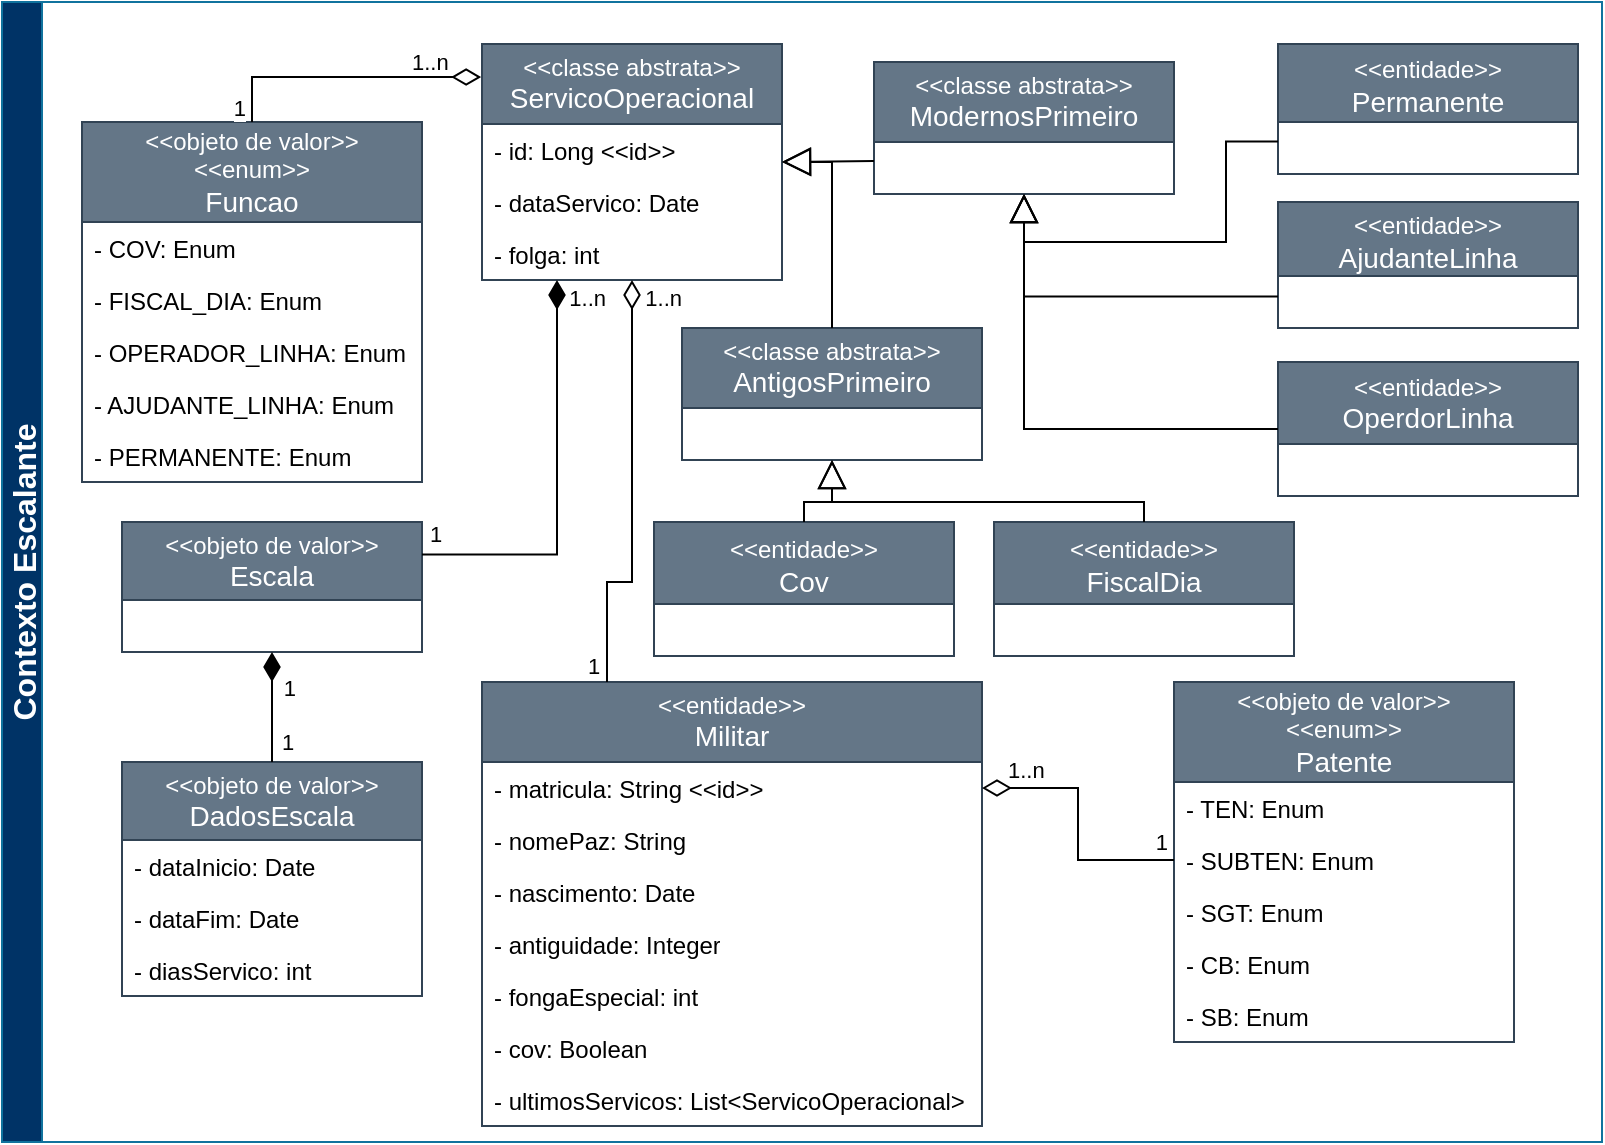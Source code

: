 <mxfile version="27.0.9">
  <diagram name="Página-1" id="mJ_B0rPFDPpI5rhPjDGr">
    <mxGraphModel dx="1141" dy="670" grid="1" gridSize="10" guides="1" tooltips="1" connect="1" arrows="1" fold="1" page="1" pageScale="1" pageWidth="827" pageHeight="1169" math="0" shadow="0">
      <root>
        <mxCell id="0" />
        <mxCell id="1" parent="0" />
        <mxCell id="JYxsRkKmfjCoyZlYvtPY-12" value="&lt;div&gt;&lt;div&gt;&lt;span style=&quot;background-color: transparent;&quot;&gt;&lt;font style=&quot;color: rgb(255, 255, 255);&quot;&gt;&amp;lt;&amp;lt;entidade&amp;gt;&amp;gt;&lt;/font&gt;&lt;/span&gt;&lt;/div&gt;&lt;font style=&quot;font-size: 14px; color: rgb(255, 255, 255);&quot;&gt;&lt;/font&gt;&lt;div&gt;&lt;span style=&quot;font-size: 14px; background-color: transparent;&quot;&gt;&lt;font style=&quot;color: rgb(255, 255, 255);&quot;&gt;Militar&lt;/font&gt;&lt;/span&gt;&lt;/div&gt;&lt;/div&gt;" style="swimlane;fontStyle=0;childLayout=stackLayout;horizontal=1;startSize=40;fillColor=#647687;horizontalStack=0;resizeParent=1;resizeParentMax=0;resizeLast=0;collapsible=1;marginBottom=0;whiteSpace=wrap;html=1;fontColor=#ffffff;strokeColor=#314354;" parent="1" vertex="1">
          <mxGeometry x="254" y="350" width="250" height="222" as="geometry" />
        </mxCell>
        <mxCell id="63Evb4M67FqfuCzrcVg2-36" value="- matricula: String &amp;lt;&amp;lt;id&amp;gt;&amp;gt;" style="text;strokeColor=none;fillColor=none;align=left;verticalAlign=top;spacingLeft=4;spacingRight=4;overflow=hidden;rotatable=0;points=[[0,0.5],[1,0.5]];portConstraint=eastwest;whiteSpace=wrap;html=1;" vertex="1" parent="JYxsRkKmfjCoyZlYvtPY-12">
          <mxGeometry y="40" width="250" height="26" as="geometry" />
        </mxCell>
        <mxCell id="63Evb4M67FqfuCzrcVg2-37" value="- nomePaz: String" style="text;strokeColor=none;fillColor=none;align=left;verticalAlign=top;spacingLeft=4;spacingRight=4;overflow=hidden;rotatable=0;points=[[0,0.5],[1,0.5]];portConstraint=eastwest;whiteSpace=wrap;html=1;" vertex="1" parent="JYxsRkKmfjCoyZlYvtPY-12">
          <mxGeometry y="66" width="250" height="26" as="geometry" />
        </mxCell>
        <mxCell id="63Evb4M67FqfuCzrcVg2-38" value="- nascimento: Date" style="text;strokeColor=none;fillColor=none;align=left;verticalAlign=top;spacingLeft=4;spacingRight=4;overflow=hidden;rotatable=0;points=[[0,0.5],[1,0.5]];portConstraint=eastwest;whiteSpace=wrap;html=1;" vertex="1" parent="JYxsRkKmfjCoyZlYvtPY-12">
          <mxGeometry y="92" width="250" height="26" as="geometry" />
        </mxCell>
        <mxCell id="63Evb4M67FqfuCzrcVg2-39" value="- antiguidade: Integer" style="text;strokeColor=none;fillColor=none;align=left;verticalAlign=top;spacingLeft=4;spacingRight=4;overflow=hidden;rotatable=0;points=[[0,0.5],[1,0.5]];portConstraint=eastwest;whiteSpace=wrap;html=1;" vertex="1" parent="JYxsRkKmfjCoyZlYvtPY-12">
          <mxGeometry y="118" width="250" height="26" as="geometry" />
        </mxCell>
        <mxCell id="63Evb4M67FqfuCzrcVg2-40" value="- fongaEspecial: int" style="text;strokeColor=none;fillColor=none;align=left;verticalAlign=top;spacingLeft=4;spacingRight=4;overflow=hidden;rotatable=0;points=[[0,0.5],[1,0.5]];portConstraint=eastwest;whiteSpace=wrap;html=1;" vertex="1" parent="JYxsRkKmfjCoyZlYvtPY-12">
          <mxGeometry y="144" width="250" height="26" as="geometry" />
        </mxCell>
        <mxCell id="63Evb4M67FqfuCzrcVg2-41" value="- cov: Boolean" style="text;strokeColor=none;fillColor=none;align=left;verticalAlign=top;spacingLeft=4;spacingRight=4;overflow=hidden;rotatable=0;points=[[0,0.5],[1,0.5]];portConstraint=eastwest;whiteSpace=wrap;html=1;" vertex="1" parent="JYxsRkKmfjCoyZlYvtPY-12">
          <mxGeometry y="170" width="250" height="26" as="geometry" />
        </mxCell>
        <mxCell id="63Evb4M67FqfuCzrcVg2-42" value="- ultimosServicos: List&amp;lt;ServicoOperacional&amp;gt;" style="text;strokeColor=none;fillColor=none;align=left;verticalAlign=top;spacingLeft=4;spacingRight=4;overflow=hidden;rotatable=0;points=[[0,0.5],[1,0.5]];portConstraint=eastwest;whiteSpace=wrap;html=1;" vertex="1" parent="JYxsRkKmfjCoyZlYvtPY-12">
          <mxGeometry y="196" width="250" height="26" as="geometry" />
        </mxCell>
        <mxCell id="GjpR1vbcMMokd3FTTjFa-43" value="&lt;div&gt;&amp;lt;&amp;lt;classe abstrata&amp;gt;&amp;gt;&lt;/div&gt;&lt;div&gt;&lt;font style=&quot;font-size: 14px;&quot;&gt;ServicoOperacional&lt;/font&gt;&lt;/div&gt;" style="swimlane;fontStyle=0;childLayout=stackLayout;horizontal=1;startSize=40;fillColor=#647687;horizontalStack=0;resizeParent=1;resizeParentMax=0;resizeLast=0;collapsible=1;marginBottom=0;whiteSpace=wrap;html=1;fontColor=#ffffff;strokeColor=#314354;" parent="1" vertex="1">
          <mxGeometry x="254" y="31" width="150" height="118" as="geometry" />
        </mxCell>
        <mxCell id="63Evb4M67FqfuCzrcVg2-2" value="- id: Long &amp;lt;&amp;lt;id&amp;gt;&amp;gt;" style="text;strokeColor=none;fillColor=none;align=left;verticalAlign=top;spacingLeft=4;spacingRight=4;overflow=hidden;rotatable=0;points=[[0,0.5],[1,0.5]];portConstraint=eastwest;whiteSpace=wrap;html=1;" vertex="1" parent="GjpR1vbcMMokd3FTTjFa-43">
          <mxGeometry y="40" width="150" height="26" as="geometry" />
        </mxCell>
        <mxCell id="63Evb4M67FqfuCzrcVg2-5" value="- dataServico: Date" style="text;strokeColor=none;fillColor=none;align=left;verticalAlign=top;spacingLeft=4;spacingRight=4;overflow=hidden;rotatable=0;points=[[0,0.5],[1,0.5]];portConstraint=eastwest;whiteSpace=wrap;html=1;" vertex="1" parent="GjpR1vbcMMokd3FTTjFa-43">
          <mxGeometry y="66" width="150" height="26" as="geometry" />
        </mxCell>
        <mxCell id="63Evb4M67FqfuCzrcVg2-3" value="- folga: int" style="text;strokeColor=none;fillColor=none;align=left;verticalAlign=top;spacingLeft=4;spacingRight=4;overflow=hidden;rotatable=0;points=[[0,0.5],[1,0.5]];portConstraint=eastwest;whiteSpace=wrap;html=1;" vertex="1" parent="GjpR1vbcMMokd3FTTjFa-43">
          <mxGeometry y="92" width="150" height="26" as="geometry" />
        </mxCell>
        <mxCell id="GjpR1vbcMMokd3FTTjFa-50" value="&lt;font style=&quot;font-size: 14px;&quot;&gt;&lt;span style=&quot;font-size: 12px;&quot;&gt;&amp;lt;&amp;lt;entidade&amp;gt;&amp;gt;&lt;/span&gt;&lt;br style=&quot;font-size: 12px;&quot;&gt;Cov&lt;/font&gt;" style="swimlane;fontStyle=0;childLayout=stackLayout;horizontal=1;startSize=41;fillColor=#647687;horizontalStack=0;resizeParent=1;resizeParentMax=0;resizeLast=0;collapsible=1;marginBottom=0;whiteSpace=wrap;html=1;fontColor=#ffffff;strokeColor=#314354;" parent="1" vertex="1">
          <mxGeometry x="340" y="270" width="150" height="67" as="geometry" />
        </mxCell>
        <mxCell id="GjpR1vbcMMokd3FTTjFa-52" value="&lt;font style=&quot;font-size: 14px;&quot;&gt;&lt;span style=&quot;font-size: 12px;&quot;&gt;&amp;lt;&amp;lt;entidade&amp;gt;&amp;gt;&lt;/span&gt;&lt;br style=&quot;font-size: 12px;&quot;&gt;FiscalDia&lt;/font&gt;" style="swimlane;fontStyle=0;childLayout=stackLayout;horizontal=1;startSize=41;fillColor=#647687;horizontalStack=0;resizeParent=1;resizeParentMax=0;resizeLast=0;collapsible=1;marginBottom=0;whiteSpace=wrap;html=1;fontColor=#ffffff;strokeColor=#314354;" parent="1" vertex="1">
          <mxGeometry x="510" y="270" width="150" height="67" as="geometry" />
        </mxCell>
        <mxCell id="GjpR1vbcMMokd3FTTjFa-53" value="&amp;lt;&amp;lt;entidade&amp;gt;&amp;gt;&lt;br&gt;&lt;div&gt;&lt;span style=&quot;font-size: 14px;&quot;&gt;OperdorLinha&lt;/span&gt;&lt;/div&gt;" style="swimlane;fontStyle=0;childLayout=stackLayout;horizontal=1;startSize=41;fillColor=#647687;horizontalStack=0;resizeParent=1;resizeParentMax=0;resizeLast=0;collapsible=1;marginBottom=0;whiteSpace=wrap;html=1;fontColor=#ffffff;strokeColor=#314354;" parent="1" vertex="1">
          <mxGeometry x="652" y="190" width="150" height="67" as="geometry" />
        </mxCell>
        <mxCell id="GjpR1vbcMMokd3FTTjFa-54" value="&lt;font style=&quot;font-size: 14px;&quot;&gt;&lt;span style=&quot;font-size: 12px;&quot;&gt;&amp;lt;&amp;lt;entidade&amp;gt;&amp;gt;&lt;/span&gt;&lt;br style=&quot;font-size: 12px;&quot;&gt;AjudanteLinha&lt;/font&gt;" style="swimlane;fontStyle=0;childLayout=stackLayout;horizontal=1;startSize=37;fillColor=#647687;horizontalStack=0;resizeParent=1;resizeParentMax=0;resizeLast=0;collapsible=1;marginBottom=0;whiteSpace=wrap;html=1;fontColor=#ffffff;strokeColor=#314354;" parent="1" vertex="1">
          <mxGeometry x="652" y="110" width="150" height="63" as="geometry" />
        </mxCell>
        <mxCell id="GjpR1vbcMMokd3FTTjFa-55" value="&lt;font style=&quot;font-size: 14px;&quot;&gt;&lt;span style=&quot;font-size: 12px;&quot;&gt;&amp;lt;&amp;lt;entidade&amp;gt;&amp;gt;&lt;/span&gt;&lt;br style=&quot;font-size: 12px;&quot;&gt;Permanente&lt;/font&gt;" style="swimlane;fontStyle=0;childLayout=stackLayout;horizontal=1;startSize=39;fillColor=#647687;horizontalStack=0;resizeParent=1;resizeParentMax=0;resizeLast=0;collapsible=1;marginBottom=0;whiteSpace=wrap;html=1;fontColor=#ffffff;strokeColor=#314354;" parent="1" vertex="1">
          <mxGeometry x="652" y="31" width="150" height="65" as="geometry" />
        </mxCell>
        <mxCell id="GjpR1vbcMMokd3FTTjFa-59" value="" style="endArrow=block;html=1;endSize=12;startArrow=none;startSize=12;startFill=0;edgeStyle=orthogonalEdgeStyle;rounded=0;exitX=0;exitY=0.75;exitDx=0;exitDy=0;endFill=0;entryX=0.5;entryY=1;entryDx=0;entryDy=0;" parent="1" source="GjpR1vbcMMokd3FTTjFa-54" target="63Evb4M67FqfuCzrcVg2-23" edge="1">
          <mxGeometry relative="1" as="geometry">
            <mxPoint x="662" y="70" as="sourcePoint" />
            <mxPoint x="420" y="61" as="targetPoint" />
          </mxGeometry>
        </mxCell>
        <mxCell id="GjpR1vbcMMokd3FTTjFa-96" value="" style="endArrow=diamondThin;html=1;endSize=12;startArrow=none;startSize=14;startFill=0;edgeStyle=orthogonalEdgeStyle;rounded=0;endFill=0;exitX=0.25;exitY=0;exitDx=0;exitDy=0;entryX=0.5;entryY=1;entryDx=0;entryDy=0;" parent="1" source="JYxsRkKmfjCoyZlYvtPY-12" target="GjpR1vbcMMokd3FTTjFa-43" edge="1">
          <mxGeometry relative="1" as="geometry">
            <mxPoint x="321.98" y="440" as="sourcePoint" />
            <mxPoint x="338.48" y="149.0" as="targetPoint" />
            <Array as="points">
              <mxPoint x="316" y="300" />
              <mxPoint x="329" y="300" />
            </Array>
          </mxGeometry>
        </mxCell>
        <mxCell id="GjpR1vbcMMokd3FTTjFa-97" value="1" style="edgeLabel;resizable=0;html=1;align=left;verticalAlign=top;" parent="GjpR1vbcMMokd3FTTjFa-96" connectable="0" vertex="1">
          <mxGeometry x="-1" relative="1" as="geometry">
            <mxPoint x="-11" y="-21" as="offset" />
          </mxGeometry>
        </mxCell>
        <mxCell id="GjpR1vbcMMokd3FTTjFa-98" value="1..n" style="edgeLabel;resizable=0;html=1;align=right;verticalAlign=top;" parent="GjpR1vbcMMokd3FTTjFa-96" connectable="0" vertex="1">
          <mxGeometry x="1" relative="1" as="geometry">
            <mxPoint x="25" y="-4" as="offset" />
          </mxGeometry>
        </mxCell>
        <mxCell id="GjpR1vbcMMokd3FTTjFa-101" value="&amp;lt;&amp;lt;objeto de valor&amp;gt;&amp;gt;&lt;br&gt;&amp;lt;&amp;lt;enum&amp;gt;&amp;gt;&lt;br&gt;&lt;font style=&quot;font-size: 14px;&quot;&gt;Funcao&lt;/font&gt;" style="swimlane;fontStyle=0;childLayout=stackLayout;horizontal=1;startSize=50;fillColor=#647687;horizontalStack=0;resizeParent=1;resizeParentMax=0;resizeLast=0;collapsible=1;marginBottom=0;whiteSpace=wrap;html=1;fontColor=#ffffff;strokeColor=#314354;" parent="1" vertex="1">
          <mxGeometry x="54" y="70" width="170" height="180" as="geometry">
            <mxRectangle x="54" y="61" width="90" height="30" as="alternateBounds" />
          </mxGeometry>
        </mxCell>
        <mxCell id="GjpR1vbcMMokd3FTTjFa-102" value="- COV: Enum" style="text;strokeColor=none;fillColor=none;align=left;verticalAlign=top;spacingLeft=4;spacingRight=4;overflow=hidden;rotatable=0;points=[[0,0.5],[1,0.5]];portConstraint=eastwest;whiteSpace=wrap;html=1;" parent="GjpR1vbcMMokd3FTTjFa-101" vertex="1">
          <mxGeometry y="50" width="170" height="26" as="geometry" />
        </mxCell>
        <mxCell id="GjpR1vbcMMokd3FTTjFa-103" value="- FISCAL_DIA: Enum" style="text;strokeColor=none;fillColor=none;align=left;verticalAlign=top;spacingLeft=4;spacingRight=4;overflow=hidden;rotatable=0;points=[[0,0.5],[1,0.5]];portConstraint=eastwest;whiteSpace=wrap;html=1;" parent="GjpR1vbcMMokd3FTTjFa-101" vertex="1">
          <mxGeometry y="76" width="170" height="26" as="geometry" />
        </mxCell>
        <mxCell id="GjpR1vbcMMokd3FTTjFa-104" value="- OPERADOR_LINHA: Enum" style="text;strokeColor=none;fillColor=none;align=left;verticalAlign=top;spacingLeft=4;spacingRight=4;overflow=hidden;rotatable=0;points=[[0,0.5],[1,0.5]];portConstraint=eastwest;whiteSpace=wrap;html=1;" parent="GjpR1vbcMMokd3FTTjFa-101" vertex="1">
          <mxGeometry y="102" width="170" height="26" as="geometry" />
        </mxCell>
        <mxCell id="GjpR1vbcMMokd3FTTjFa-105" value="- AJUDANTE_LINHA: Enum" style="text;strokeColor=none;fillColor=none;align=left;verticalAlign=top;spacingLeft=4;spacingRight=4;overflow=hidden;rotatable=0;points=[[0,0.5],[1,0.5]];portConstraint=eastwest;whiteSpace=wrap;html=1;" parent="GjpR1vbcMMokd3FTTjFa-101" vertex="1">
          <mxGeometry y="128" width="170" height="26" as="geometry" />
        </mxCell>
        <mxCell id="GjpR1vbcMMokd3FTTjFa-106" value="- PERMANENTE: Enum" style="text;strokeColor=none;fillColor=none;align=left;verticalAlign=top;spacingLeft=4;spacingRight=4;overflow=hidden;rotatable=0;points=[[0,0.5],[1,0.5]];portConstraint=eastwest;whiteSpace=wrap;html=1;" parent="GjpR1vbcMMokd3FTTjFa-101" vertex="1">
          <mxGeometry y="154" width="170" height="26" as="geometry" />
        </mxCell>
        <mxCell id="GjpR1vbcMMokd3FTTjFa-107" value="" style="endArrow=none;html=1;endSize=12;startArrow=diamondThin;startSize=12;startFill=0;edgeStyle=orthogonalEdgeStyle;rounded=0;exitX=-0.003;exitY=0.14;exitDx=0;exitDy=0;entryX=0.5;entryY=0;entryDx=0;entryDy=0;exitPerimeter=0;" parent="1" source="GjpR1vbcMMokd3FTTjFa-43" target="GjpR1vbcMMokd3FTTjFa-101" edge="1">
          <mxGeometry relative="1" as="geometry">
            <mxPoint x="214" y="31" as="sourcePoint" />
            <mxPoint x="214" y="-49" as="targetPoint" />
          </mxGeometry>
        </mxCell>
        <mxCell id="GjpR1vbcMMokd3FTTjFa-108" value="&lt;span style=&quot;text-align: right;&quot;&gt;1..n&lt;/span&gt;" style="edgeLabel;resizable=0;html=1;align=left;verticalAlign=top;" parent="GjpR1vbcMMokd3FTTjFa-107" connectable="0" vertex="1">
          <mxGeometry x="-1" relative="1" as="geometry">
            <mxPoint x="-37" y="-21" as="offset" />
          </mxGeometry>
        </mxCell>
        <mxCell id="GjpR1vbcMMokd3FTTjFa-109" value="1" style="edgeLabel;resizable=0;html=1;align=right;verticalAlign=top;" parent="GjpR1vbcMMokd3FTTjFa-107" connectable="0" vertex="1">
          <mxGeometry x="1" relative="1" as="geometry">
            <mxPoint x="-3" y="-20" as="offset" />
          </mxGeometry>
        </mxCell>
        <mxCell id="GjpR1vbcMMokd3FTTjFa-111" value="&amp;lt;&amp;lt;objeto de valor&amp;gt;&amp;gt;&lt;br&gt;&lt;div&gt;&lt;span style=&quot;font-size: 14px;&quot;&gt;Escala&lt;/span&gt;&lt;/div&gt;" style="swimlane;fontStyle=0;childLayout=stackLayout;horizontal=1;startSize=39;fillColor=#647687;horizontalStack=0;resizeParent=1;resizeParentMax=0;resizeLast=0;collapsible=1;marginBottom=0;whiteSpace=wrap;html=1;fontColor=#ffffff;strokeColor=#314354;" parent="1" vertex="1">
          <mxGeometry x="74" y="270" width="150" height="65" as="geometry" />
        </mxCell>
        <mxCell id="999DKJYe4rII8vCywRU1-1" value="Contexto Escalante" style="swimlane;startSize=20;horizontal=0;childLayout=treeLayout;horizontalTree=1;sortEdges=1;resizable=1;containerType=tree;fontSize=16;fillColor=#003366;strokeColor=#10739e;fontColor=#FFFFFF;" parent="1" vertex="1">
          <mxGeometry x="14" y="10" width="800" height="570" as="geometry">
            <mxRectangle x="14" y="10" width="40" height="130" as="alternateBounds" />
          </mxGeometry>
        </mxCell>
        <mxCell id="63Evb4M67FqfuCzrcVg2-12" value="" style="endArrow=diamondThin;html=1;endSize=12;startArrow=none;startSize=14;startFill=0;edgeStyle=orthogonalEdgeStyle;rounded=0;endFill=1;entryX=0.25;entryY=1;entryDx=0;entryDy=0;exitX=1;exitY=0.25;exitDx=0;exitDy=0;" edge="1" parent="1" source="GjpR1vbcMMokd3FTTjFa-111" target="GjpR1vbcMMokd3FTTjFa-43">
          <mxGeometry relative="1" as="geometry">
            <mxPoint x="240" y="330" as="sourcePoint" />
            <mxPoint x="290" y="130" as="targetPoint" />
            <Array as="points">
              <mxPoint x="292" y="286" />
            </Array>
          </mxGeometry>
        </mxCell>
        <mxCell id="63Evb4M67FqfuCzrcVg2-13" value="1" style="edgeLabel;resizable=0;html=1;align=left;verticalAlign=top;" connectable="0" vertex="1" parent="63Evb4M67FqfuCzrcVg2-12">
          <mxGeometry x="-1" relative="1" as="geometry">
            <mxPoint x="2" y="-23" as="offset" />
          </mxGeometry>
        </mxCell>
        <mxCell id="63Evb4M67FqfuCzrcVg2-14" value="1..n" style="edgeLabel;resizable=0;html=1;align=right;verticalAlign=top;" connectable="0" vertex="1" parent="63Evb4M67FqfuCzrcVg2-12">
          <mxGeometry x="1" relative="1" as="geometry">
            <mxPoint x="25" y="-4" as="offset" />
          </mxGeometry>
        </mxCell>
        <mxCell id="63Evb4M67FqfuCzrcVg2-16" value="&amp;lt;&amp;lt;objeto de valor&amp;gt;&amp;gt;&lt;br&gt;&lt;div&gt;&lt;span style=&quot;font-size: 14px;&quot;&gt;DadosEscala&lt;/span&gt;&lt;/div&gt;" style="swimlane;fontStyle=0;childLayout=stackLayout;horizontal=1;startSize=39;fillColor=#647687;horizontalStack=0;resizeParent=1;resizeParentMax=0;resizeLast=0;collapsible=1;marginBottom=0;whiteSpace=wrap;html=1;fontColor=#ffffff;strokeColor=#314354;" vertex="1" parent="1">
          <mxGeometry x="74" y="390" width="150" height="117" as="geometry" />
        </mxCell>
        <mxCell id="63Evb4M67FqfuCzrcVg2-17" value="- dataInicio: Date" style="text;strokeColor=none;fillColor=none;align=left;verticalAlign=top;spacingLeft=4;spacingRight=4;overflow=hidden;rotatable=0;points=[[0,0.5],[1,0.5]];portConstraint=eastwest;whiteSpace=wrap;html=1;" vertex="1" parent="63Evb4M67FqfuCzrcVg2-16">
          <mxGeometry y="39" width="150" height="26" as="geometry" />
        </mxCell>
        <mxCell id="63Evb4M67FqfuCzrcVg2-18" value="- dataFim: Date" style="text;strokeColor=none;fillColor=none;align=left;verticalAlign=top;spacingLeft=4;spacingRight=4;overflow=hidden;rotatable=0;points=[[0,0.5],[1,0.5]];portConstraint=eastwest;whiteSpace=wrap;html=1;" vertex="1" parent="63Evb4M67FqfuCzrcVg2-16">
          <mxGeometry y="65" width="150" height="26" as="geometry" />
        </mxCell>
        <mxCell id="63Evb4M67FqfuCzrcVg2-19" value="- diasServico: int" style="text;strokeColor=none;fillColor=none;align=left;verticalAlign=top;spacingLeft=4;spacingRight=4;overflow=hidden;rotatable=0;points=[[0,0.5],[1,0.5]];portConstraint=eastwest;whiteSpace=wrap;html=1;" vertex="1" parent="63Evb4M67FqfuCzrcVg2-16">
          <mxGeometry y="91" width="150" height="26" as="geometry" />
        </mxCell>
        <mxCell id="63Evb4M67FqfuCzrcVg2-20" value="" style="endArrow=diamondThin;html=1;endSize=12;startArrow=none;startSize=14;startFill=0;edgeStyle=orthogonalEdgeStyle;rounded=0;endFill=1;exitX=0.5;exitY=0;exitDx=0;exitDy=0;entryX=0.5;entryY=1;entryDx=0;entryDy=0;" edge="1" parent="1" source="63Evb4M67FqfuCzrcVg2-16" target="GjpR1vbcMMokd3FTTjFa-111">
          <mxGeometry relative="1" as="geometry">
            <mxPoint x="170" y="430" as="sourcePoint" />
            <mxPoint x="210" y="340" as="targetPoint" />
            <Array as="points">
              <mxPoint x="149" y="360" />
              <mxPoint x="149" y="360" />
            </Array>
          </mxGeometry>
        </mxCell>
        <mxCell id="63Evb4M67FqfuCzrcVg2-21" value="1" style="edgeLabel;resizable=0;html=1;align=left;verticalAlign=top;" connectable="0" vertex="1" parent="63Evb4M67FqfuCzrcVg2-20">
          <mxGeometry x="-1" relative="1" as="geometry">
            <mxPoint x="3" y="-23" as="offset" />
          </mxGeometry>
        </mxCell>
        <mxCell id="63Evb4M67FqfuCzrcVg2-22" value="1" style="edgeLabel;resizable=0;html=1;align=right;verticalAlign=top;" connectable="0" vertex="1" parent="63Evb4M67FqfuCzrcVg2-20">
          <mxGeometry x="1" relative="1" as="geometry">
            <mxPoint x="12" y="5" as="offset" />
          </mxGeometry>
        </mxCell>
        <mxCell id="63Evb4M67FqfuCzrcVg2-23" value="&lt;div&gt;&amp;lt;&amp;lt;classe abstrata&amp;gt;&amp;gt;&lt;/div&gt;&lt;div&gt;&lt;font style=&quot;font-size: 14px;&quot;&gt;ModernosPrimeiro&lt;/font&gt;&lt;/div&gt;" style="swimlane;fontStyle=0;childLayout=stackLayout;horizontal=1;startSize=40;fillColor=#647687;horizontalStack=0;resizeParent=1;resizeParentMax=0;resizeLast=0;collapsible=1;marginBottom=0;whiteSpace=wrap;html=1;fontColor=#ffffff;strokeColor=#314354;" vertex="1" parent="1">
          <mxGeometry x="450" y="40" width="150" height="66" as="geometry" />
        </mxCell>
        <mxCell id="63Evb4M67FqfuCzrcVg2-27" value="&lt;div&gt;&amp;lt;&amp;lt;classe abstrata&amp;gt;&amp;gt;&lt;/div&gt;&lt;div&gt;&lt;font style=&quot;font-size: 14px;&quot;&gt;AntigosPrimeiro&lt;/font&gt;&lt;/div&gt;" style="swimlane;fontStyle=0;childLayout=stackLayout;horizontal=1;startSize=40;fillColor=#647687;horizontalStack=0;resizeParent=1;resizeParentMax=0;resizeLast=0;collapsible=1;marginBottom=0;whiteSpace=wrap;html=1;fontColor=#ffffff;strokeColor=#314354;" vertex="1" parent="1">
          <mxGeometry x="354" y="173" width="150" height="66" as="geometry" />
        </mxCell>
        <mxCell id="63Evb4M67FqfuCzrcVg2-28" value="" style="endArrow=block;html=1;endSize=12;startArrow=none;startSize=12;startFill=0;edgeStyle=orthogonalEdgeStyle;rounded=0;exitX=0.5;exitY=0;exitDx=0;exitDy=0;entryX=0.5;entryY=1;entryDx=0;entryDy=0;endFill=0;" edge="1" parent="1" source="GjpR1vbcMMokd3FTTjFa-50" target="63Evb4M67FqfuCzrcVg2-27">
          <mxGeometry relative="1" as="geometry">
            <mxPoint x="708" y="156" as="sourcePoint" />
            <mxPoint x="460" y="60" as="targetPoint" />
            <Array as="points">
              <mxPoint x="415" y="260" />
              <mxPoint x="429" y="260" />
            </Array>
          </mxGeometry>
        </mxCell>
        <mxCell id="63Evb4M67FqfuCzrcVg2-29" value="" style="endArrow=block;html=1;endSize=12;startArrow=none;startSize=12;startFill=0;edgeStyle=orthogonalEdgeStyle;rounded=0;exitX=0.5;exitY=0;exitDx=0;exitDy=0;entryX=0.5;entryY=1;entryDx=0;entryDy=0;endFill=0;" edge="1" parent="1" source="GjpR1vbcMMokd3FTTjFa-52" target="63Evb4M67FqfuCzrcVg2-27">
          <mxGeometry relative="1" as="geometry">
            <mxPoint x="520" y="321" as="sourcePoint" />
            <mxPoint x="520" y="270" as="targetPoint" />
            <Array as="points">
              <mxPoint x="585" y="260" />
              <mxPoint x="429" y="260" />
            </Array>
          </mxGeometry>
        </mxCell>
        <mxCell id="63Evb4M67FqfuCzrcVg2-30" value="" style="endArrow=block;html=1;endSize=12;startArrow=none;startSize=12;startFill=0;edgeStyle=orthogonalEdgeStyle;rounded=0;entryX=1;entryY=0.5;entryDx=0;entryDy=0;endFill=0;exitX=0.5;exitY=0;exitDx=0;exitDy=0;" edge="1" parent="1" source="63Evb4M67FqfuCzrcVg2-27" target="GjpR1vbcMMokd3FTTjFa-43">
          <mxGeometry relative="1" as="geometry">
            <mxPoint x="440" y="140" as="sourcePoint" />
            <mxPoint x="650" y="220" as="targetPoint" />
            <Array as="points">
              <mxPoint x="429" y="90" />
            </Array>
          </mxGeometry>
        </mxCell>
        <mxCell id="63Evb4M67FqfuCzrcVg2-31" value="" style="endArrow=block;html=1;endSize=12;startArrow=none;startSize=12;startFill=0;edgeStyle=orthogonalEdgeStyle;rounded=0;exitX=0;exitY=0.5;exitDx=0;exitDy=0;endFill=0;entryX=0.5;entryY=1;entryDx=0;entryDy=0;" edge="1" parent="1" source="GjpR1vbcMMokd3FTTjFa-53" target="63Evb4M67FqfuCzrcVg2-23">
          <mxGeometry relative="1" as="geometry">
            <mxPoint x="687" y="210" as="sourcePoint" />
            <mxPoint x="560" y="150" as="targetPoint" />
          </mxGeometry>
        </mxCell>
        <mxCell id="63Evb4M67FqfuCzrcVg2-32" value="" style="endArrow=block;html=1;endSize=12;startArrow=none;startSize=12;startFill=0;edgeStyle=orthogonalEdgeStyle;rounded=0;exitX=0;exitY=0.75;exitDx=0;exitDy=0;endFill=0;entryX=0.5;entryY=1;entryDx=0;entryDy=0;" edge="1" parent="1" source="GjpR1vbcMMokd3FTTjFa-55" target="63Evb4M67FqfuCzrcVg2-23">
          <mxGeometry relative="1" as="geometry">
            <mxPoint x="687" y="200" as="sourcePoint" />
            <mxPoint x="560" y="140" as="targetPoint" />
            <Array as="points">
              <mxPoint x="626" y="80" />
              <mxPoint x="626" y="130" />
              <mxPoint x="525" y="130" />
            </Array>
          </mxGeometry>
        </mxCell>
        <mxCell id="63Evb4M67FqfuCzrcVg2-33" value="" style="endArrow=block;html=1;endSize=12;startArrow=none;startSize=12;startFill=0;edgeStyle=orthogonalEdgeStyle;rounded=0;entryX=1;entryY=0.5;entryDx=0;entryDy=0;endFill=0;exitX=0;exitY=0.75;exitDx=0;exitDy=0;" edge="1" parent="1" source="63Evb4M67FqfuCzrcVg2-23" target="GjpR1vbcMMokd3FTTjFa-43">
          <mxGeometry relative="1" as="geometry">
            <mxPoint x="440" y="90" as="sourcePoint" />
            <mxPoint x="430" y="150" as="targetPoint" />
            <Array as="points">
              <mxPoint x="404" y="90" />
            </Array>
          </mxGeometry>
        </mxCell>
        <mxCell id="63Evb4M67FqfuCzrcVg2-46" value="&amp;lt;&amp;lt;objeto de valor&amp;gt;&amp;gt;&lt;br&gt;&amp;lt;&amp;lt;enum&amp;gt;&amp;gt;&lt;br&gt;&lt;font style=&quot;font-size: 14px;&quot;&gt;Patente&lt;/font&gt;" style="swimlane;fontStyle=0;childLayout=stackLayout;horizontal=1;startSize=50;fillColor=#647687;horizontalStack=0;resizeParent=1;resizeParentMax=0;resizeLast=0;collapsible=1;marginBottom=0;whiteSpace=wrap;html=1;fontColor=#ffffff;strokeColor=#314354;" vertex="1" parent="1">
          <mxGeometry x="600" y="350" width="170" height="180" as="geometry">
            <mxRectangle x="54" y="61" width="90" height="30" as="alternateBounds" />
          </mxGeometry>
        </mxCell>
        <mxCell id="63Evb4M67FqfuCzrcVg2-47" value="- TEN: Enum" style="text;strokeColor=none;fillColor=none;align=left;verticalAlign=top;spacingLeft=4;spacingRight=4;overflow=hidden;rotatable=0;points=[[0,0.5],[1,0.5]];portConstraint=eastwest;whiteSpace=wrap;html=1;" vertex="1" parent="63Evb4M67FqfuCzrcVg2-46">
          <mxGeometry y="50" width="170" height="26" as="geometry" />
        </mxCell>
        <mxCell id="63Evb4M67FqfuCzrcVg2-48" value="- SUBTEN: Enum" style="text;strokeColor=none;fillColor=none;align=left;verticalAlign=top;spacingLeft=4;spacingRight=4;overflow=hidden;rotatable=0;points=[[0,0.5],[1,0.5]];portConstraint=eastwest;whiteSpace=wrap;html=1;" vertex="1" parent="63Evb4M67FqfuCzrcVg2-46">
          <mxGeometry y="76" width="170" height="26" as="geometry" />
        </mxCell>
        <mxCell id="63Evb4M67FqfuCzrcVg2-49" value="- SGT: Enum" style="text;strokeColor=none;fillColor=none;align=left;verticalAlign=top;spacingLeft=4;spacingRight=4;overflow=hidden;rotatable=0;points=[[0,0.5],[1,0.5]];portConstraint=eastwest;whiteSpace=wrap;html=1;" vertex="1" parent="63Evb4M67FqfuCzrcVg2-46">
          <mxGeometry y="102" width="170" height="26" as="geometry" />
        </mxCell>
        <mxCell id="63Evb4M67FqfuCzrcVg2-50" value="- CB: Enum" style="text;strokeColor=none;fillColor=none;align=left;verticalAlign=top;spacingLeft=4;spacingRight=4;overflow=hidden;rotatable=0;points=[[0,0.5],[1,0.5]];portConstraint=eastwest;whiteSpace=wrap;html=1;" vertex="1" parent="63Evb4M67FqfuCzrcVg2-46">
          <mxGeometry y="128" width="170" height="26" as="geometry" />
        </mxCell>
        <mxCell id="63Evb4M67FqfuCzrcVg2-51" value="- SB: Enum" style="text;strokeColor=none;fillColor=none;align=left;verticalAlign=top;spacingLeft=4;spacingRight=4;overflow=hidden;rotatable=0;points=[[0,0.5],[1,0.5]];portConstraint=eastwest;whiteSpace=wrap;html=1;" vertex="1" parent="63Evb4M67FqfuCzrcVg2-46">
          <mxGeometry y="154" width="170" height="26" as="geometry" />
        </mxCell>
        <mxCell id="63Evb4M67FqfuCzrcVg2-52" value="" style="endArrow=none;html=1;endSize=12;startArrow=diamondThin;startSize=12;startFill=0;edgeStyle=orthogonalEdgeStyle;rounded=0;exitX=1;exitY=0.5;exitDx=0;exitDy=0;entryX=0;entryY=0.5;entryDx=0;entryDy=0;" edge="1" parent="1" source="63Evb4M67FqfuCzrcVg2-36" target="63Evb4M67FqfuCzrcVg2-48">
          <mxGeometry relative="1" as="geometry">
            <mxPoint x="665" y="572" as="sourcePoint" />
            <mxPoint x="550" y="594" as="targetPoint" />
          </mxGeometry>
        </mxCell>
        <mxCell id="63Evb4M67FqfuCzrcVg2-53" value="&lt;span style=&quot;text-align: right;&quot;&gt;1..n&lt;/span&gt;" style="edgeLabel;resizable=0;html=1;align=left;verticalAlign=top;" connectable="0" vertex="1" parent="63Evb4M67FqfuCzrcVg2-52">
          <mxGeometry x="-1" relative="1" as="geometry">
            <mxPoint x="11" y="-22" as="offset" />
          </mxGeometry>
        </mxCell>
        <mxCell id="63Evb4M67FqfuCzrcVg2-54" value="1" style="edgeLabel;resizable=0;html=1;align=right;verticalAlign=top;" connectable="0" vertex="1" parent="63Evb4M67FqfuCzrcVg2-52">
          <mxGeometry x="1" relative="1" as="geometry">
            <mxPoint x="-3" y="-22" as="offset" />
          </mxGeometry>
        </mxCell>
      </root>
    </mxGraphModel>
  </diagram>
</mxfile>
